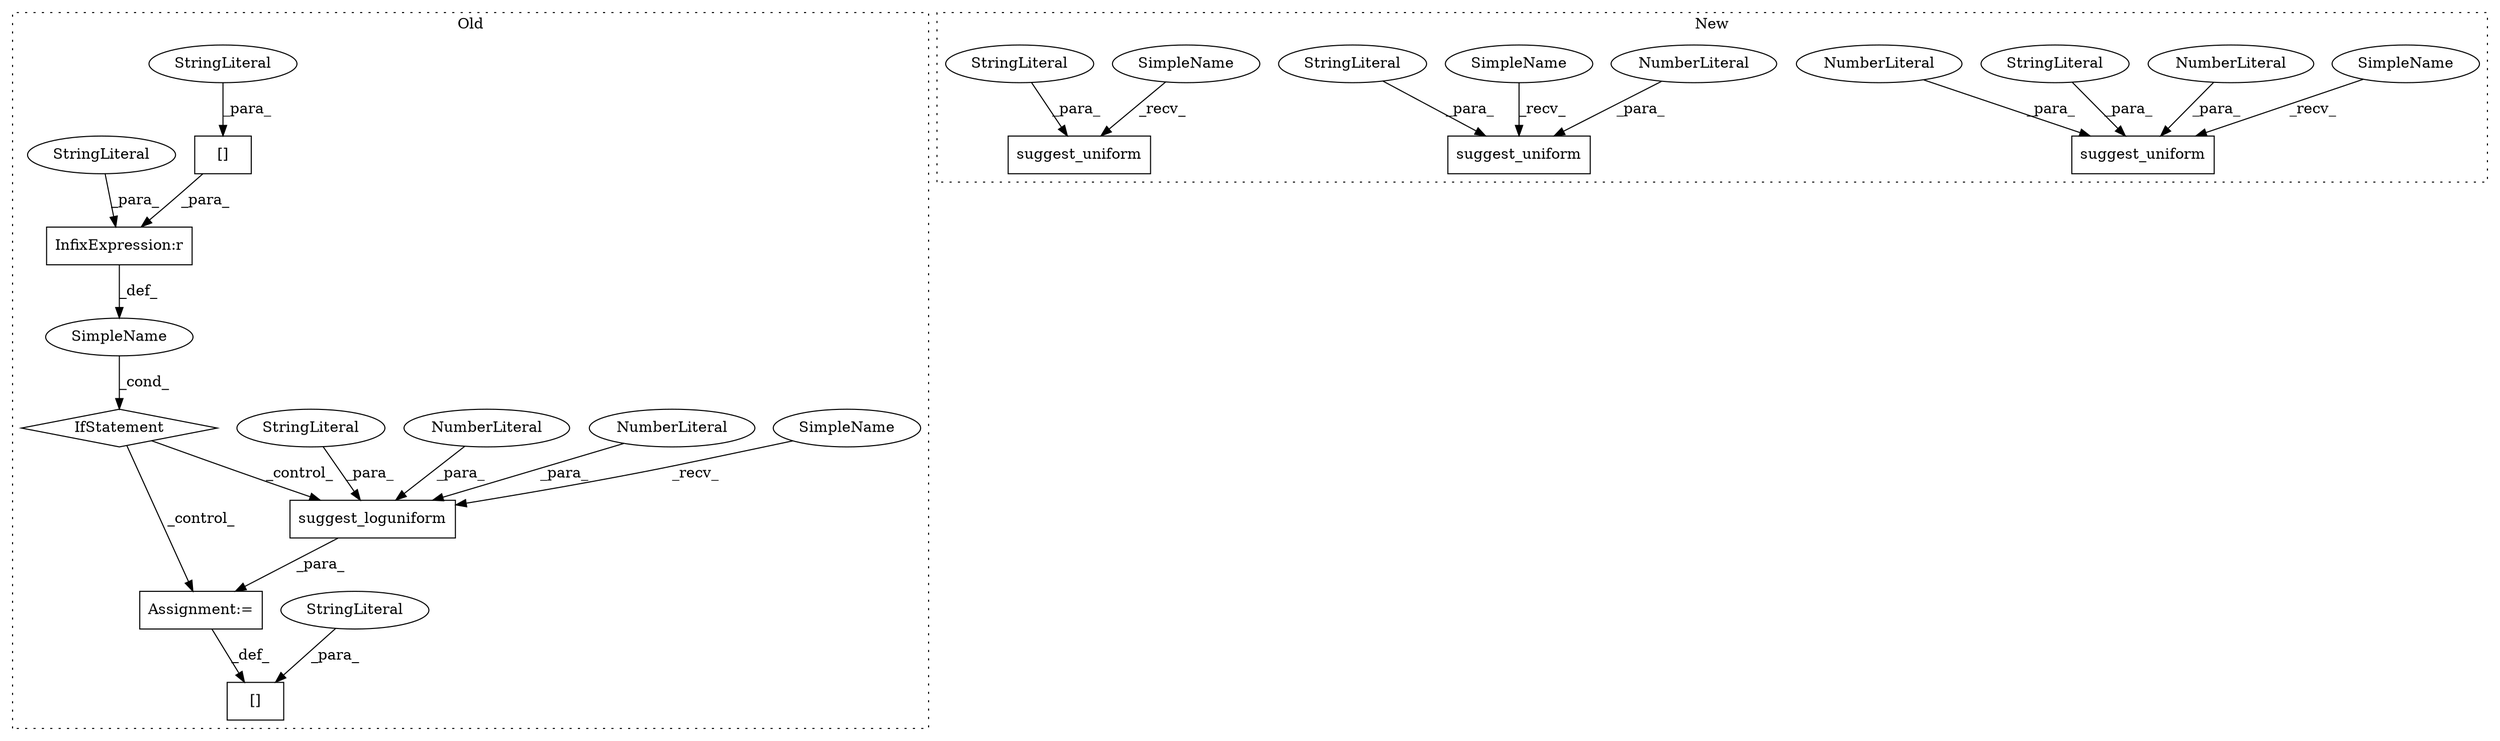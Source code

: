 digraph G {
subgraph cluster0 {
1 [label="[]" a="2" s="1109,1130" l="6,1" shape="box"];
4 [label="StringLiteral" a="45" s="1115" l="15" shape="ellipse"];
6 [label="suggest_loguniform" a="32" s="1138,1184" l="19,1" shape="box"];
7 [label="IfStatement" a="25" s="1062,1099" l="4,2" shape="diamond"];
10 [label="NumberLiteral" a="34" s="1180" l="4" shape="ellipse"];
11 [label="NumberLiteral" a="34" s="1173" l="6" shape="ellipse"];
12 [label="SimpleName" a="42" s="" l="" shape="ellipse"];
14 [label="StringLiteral" a="45" s="1157" l="15" shape="ellipse"];
15 [label="InfixExpression:r" a="27" s="1088" l="4" shape="box"];
16 [label="[]" a="2" s="1066,1087" l="6,1" shape="box"];
17 [label="StringLiteral" a="45" s="1072" l="15" shape="ellipse"];
18 [label="StringLiteral" a="45" s="1092" l="7" shape="ellipse"];
22 [label="Assignment:=" a="7" s="1131" l="1" shape="box"];
23 [label="SimpleName" a="42" s="1132" l="5" shape="ellipse"];
label = "Old";
style="dotted";
}
subgraph cluster1 {
2 [label="suggest_uniform" a="32" s="1209,1251" l="16,1" shape="box"];
3 [label="NumberLiteral" a="34" s="1247" l="1" shape="ellipse"];
5 [label="StringLiteral" a="45" s="1225" l="21" shape="ellipse"];
8 [label="suggest_uniform" a="32" s="1476,1515" l="16,1" shape="box"];
9 [label="NumberLiteral" a="34" s="1249" l="2" shape="ellipse"];
13 [label="StringLiteral" a="45" s="1492" l="19" shape="ellipse"];
19 [label="suggest_uniform" a="32" s="1347,1378" l="16,1" shape="box"];
20 [label="NumberLiteral" a="34" s="1512" l="1" shape="ellipse"];
21 [label="StringLiteral" a="45" s="1363" l="11" shape="ellipse"];
24 [label="SimpleName" a="42" s="1341" l="5" shape="ellipse"];
25 [label="SimpleName" a="42" s="1203" l="5" shape="ellipse"];
26 [label="SimpleName" a="42" s="1470" l="5" shape="ellipse"];
label = "New";
style="dotted";
}
3 -> 2 [label="_para_"];
4 -> 1 [label="_para_"];
5 -> 2 [label="_para_"];
6 -> 22 [label="_para_"];
7 -> 22 [label="_control_"];
7 -> 6 [label="_control_"];
9 -> 2 [label="_para_"];
10 -> 6 [label="_para_"];
11 -> 6 [label="_para_"];
12 -> 7 [label="_cond_"];
13 -> 8 [label="_para_"];
14 -> 6 [label="_para_"];
15 -> 12 [label="_def_"];
16 -> 15 [label="_para_"];
17 -> 16 [label="_para_"];
18 -> 15 [label="_para_"];
20 -> 8 [label="_para_"];
21 -> 19 [label="_para_"];
22 -> 1 [label="_def_"];
23 -> 6 [label="_recv_"];
24 -> 19 [label="_recv_"];
25 -> 2 [label="_recv_"];
26 -> 8 [label="_recv_"];
}